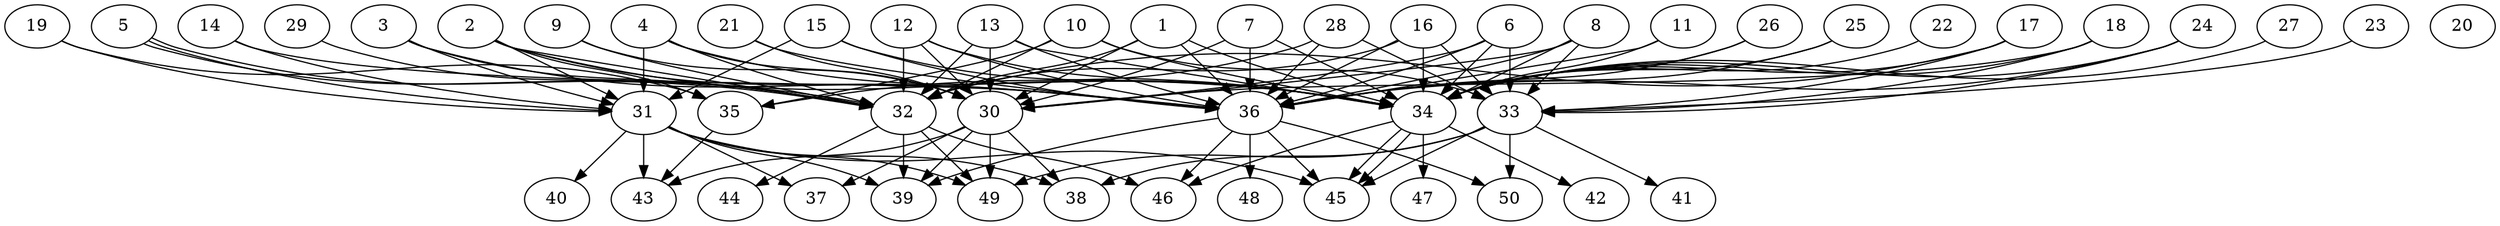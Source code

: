 // DAG (tier=3-complex, mode=data, n=50, ccr=0.505, fat=0.744, density=0.664, regular=0.292, jump=0.226, mindata=4194304, maxdata=33554432)
// DAG automatically generated by daggen at Sun Aug 24 16:33:35 2025
// /home/ermia/Project/Environments/daggen/bin/daggen --dot --ccr 0.505 --fat 0.744 --regular 0.292 --density 0.664 --jump 0.226 --mindata 4194304 --maxdata 33554432 -n 50 
digraph G {
  1 [size="4280886228349731840", alpha="0.08", expect_size="2140443114174865920"]
  1 -> 30 [size ="1769304471109632"]
  1 -> 32 [size ="1769304471109632"]
  1 -> 34 [size ="1769304471109632"]
  1 -> 36 [size ="1769304471109632"]
  2 [size="5016715450761466880", alpha="0.16", expect_size="2508357725380733440"]
  2 -> 31 [size ="2011204469915648"]
  2 -> 32 [size ="2011204469915648"]
  2 -> 34 [size ="2011204469915648"]
  2 -> 35 [size ="2011204469915648"]
  2 -> 36 [size ="2011204469915648"]
  3 [size="232694083126488736", alpha="0.17", expect_size="116347041563244368"]
  3 -> 31 [size ="6362815212290048"]
  3 -> 32 [size ="6362815212290048"]
  3 -> 36 [size ="6362815212290048"]
  4 [size="16093490230199012", alpha="0.07", expect_size="8046745115099506"]
  4 -> 30 [size ="336016103702528"]
  4 -> 31 [size ="336016103702528"]
  4 -> 32 [size ="336016103702528"]
  4 -> 34 [size ="336016103702528"]
  5 [size="111187331956955936", alpha="0.05", expect_size="55593665978477968"]
  5 -> 31 [size ="2004974619852800"]
  5 -> 32 [size ="2004974619852800"]
  5 -> 32 [size ="2004974619852800"]
  6 [size="27523475064167071744000", alpha="0.16", expect_size="13761737532083535872000"]
  6 -> 30 [size ="7292764081356800"]
  6 -> 33 [size ="7292764081356800"]
  6 -> 34 [size ="7292764081356800"]
  6 -> 36 [size ="7292764081356800"]
  7 [size="82994262469552592", alpha="0.04", expect_size="41497131234776296"]
  7 -> 30 [size ="4369536392364032"]
  7 -> 34 [size ="4369536392364032"]
  7 -> 36 [size ="4369536392364032"]
  8 [size="27590454851419156", alpha="0.10", expect_size="13795227425709578"]
  8 -> 30 [size ="560204529795072"]
  8 -> 33 [size ="560204529795072"]
  8 -> 34 [size ="560204529795072"]
  8 -> 36 [size ="560204529795072"]
  9 [size="6738075122592120832000", alpha="0.18", expect_size="3369037561296060416000"]
  9 -> 30 [size ="2853955646259200"]
  9 -> 32 [size ="2853955646259200"]
  10 [size="8360087450059538432000", alpha="0.07", expect_size="4180043725029769216000"]
  10 -> 32 [size ="3295317013299200"]
  10 -> 33 [size ="3295317013299200"]
  10 -> 34 [size ="3295317013299200"]
  10 -> 35 [size ="3295317013299200"]
  11 [size="16562255275688546304", alpha="0.01", expect_size="8281127637844273152"]
  11 -> 34 [size ="8771270258720768"]
  11 -> 36 [size ="8771270258720768"]
  12 [size="1096095701462738560", alpha="0.13", expect_size="548047850731369280"]
  12 -> 30 [size ="1034305434288128"]
  12 -> 32 [size ="1034305434288128"]
  12 -> 34 [size ="1034305434288128"]
  12 -> 36 [size ="1034305434288128"]
  13 [size="7899100084923451", alpha="0.20", expect_size="3949550042461725"]
  13 -> 30 [size ="434744651153408"]
  13 -> 32 [size ="434744651153408"]
  13 -> 34 [size ="434744651153408"]
  13 -> 36 [size ="434744651153408"]
  14 [size="6988842185693274112", alpha="0.11", expect_size="3494421092846637056"]
  14 -> 31 [size ="7618859003543552"]
  14 -> 36 [size ="7618859003543552"]
  15 [size="61796215816440920", alpha="0.10", expect_size="30898107908220460"]
  15 -> 31 [size ="1904335558541312"]
  15 -> 34 [size ="1904335558541312"]
  15 -> 36 [size ="1904335558541312"]
  16 [size="799046481435554742272", alpha="0.13", expect_size="399523240717777371136"]
  16 -> 32 [size ="688871180337152"]
  16 -> 33 [size ="688871180337152"]
  16 -> 34 [size ="688871180337152"]
  16 -> 36 [size ="688871180337152"]
  17 [size="27283677998807932", alpha="0.13", expect_size="13641838999403966"]
  17 -> 32 [size ="459484333867008"]
  17 -> 33 [size ="459484333867008"]
  17 -> 34 [size ="459484333867008"]
  18 [size="3877446418797441318912", alpha="0.08", expect_size="1938723209398720659456"]
  18 -> 30 [size ="1974485083226112"]
  18 -> 33 [size ="1974485083226112"]
  18 -> 34 [size ="1974485083226112"]
  19 [size="136901684965320800", alpha="0.01", expect_size="68450842482660400"]
  19 -> 31 [size ="5956436882358272"]
  19 -> 35 [size ="5956436882358272"]
  20 [size="8542016705880317952", alpha="0.13", expect_size="4271008352940158976"]
  21 [size="473599591727314496", alpha="0.19", expect_size="236799795863657248"]
  21 -> 30 [size ="260910279032832"]
  21 -> 36 [size ="260910279032832"]
  22 [size="180630219080695968", alpha="0.03", expect_size="90315109540347984"]
  22 -> 34 [size ="5690345337651200"]
  23 [size="172396377901782080", alpha="0.01", expect_size="86198188950891040"]
  23 -> 33 [size ="6943841743536128"]
  24 [size="10206473774567389184", alpha="0.15", expect_size="5103236887283694592"]
  24 -> 33 [size ="4396380944596992"]
  24 -> 34 [size ="4396380944596992"]
  24 -> 36 [size ="4396380944596992"]
  25 [size="95089140208705520", alpha="0.00", expect_size="47544570104352760"]
  25 -> 34 [size ="4026567751630848"]
  25 -> 36 [size ="4026567751630848"]
  26 [size="107237418881560944", alpha="0.06", expect_size="53618709440780472"]
  26 -> 34 [size ="3153231978954752"]
  26 -> 36 [size ="3153231978954752"]
  27 [size="14167823256418908160", alpha="0.05", expect_size="7083911628209454080"]
  27 -> 34 [size ="5278171343618048"]
  28 [size="45495002898278704", alpha="0.15", expect_size="22747501449139352"]
  28 -> 33 [size ="4909050990952448"]
  28 -> 35 [size ="4909050990952448"]
  28 -> 36 [size ="4909050990952448"]
  29 [size="7000838883881625600", alpha="0.07", expect_size="3500419441940812800"]
  29 -> 32 [size ="3824432690757632"]
  30 [size="8687589060951527424", alpha="0.16", expect_size="4343794530475763712"]
  30 -> 37 [size ="8258193465540608"]
  30 -> 38 [size ="8258193465540608"]
  30 -> 39 [size ="8258193465540608"]
  30 -> 43 [size ="8258193465540608"]
  30 -> 49 [size ="8258193465540608"]
  31 [size="7858000544437108736000", alpha="0.04", expect_size="3929000272218554368000"]
  31 -> 37 [size ="3162020564172800"]
  31 -> 38 [size ="3162020564172800"]
  31 -> 39 [size ="3162020564172800"]
  31 -> 40 [size ="3162020564172800"]
  31 -> 43 [size ="3162020564172800"]
  31 -> 45 [size ="3162020564172800"]
  31 -> 49 [size ="3162020564172800"]
  32 [size="14328105255977990144", alpha="0.10", expect_size="7164052627988995072"]
  32 -> 39 [size ="7391536845160448"]
  32 -> 44 [size ="7391536845160448"]
  32 -> 46 [size ="7391536845160448"]
  32 -> 49 [size ="7391536845160448"]
  33 [size="9790517540488017920", alpha="0.07", expect_size="4895258770244008960"]
  33 -> 38 [size ="6556953463488512"]
  33 -> 41 [size ="6556953463488512"]
  33 -> 45 [size ="6556953463488512"]
  33 -> 49 [size ="6556953463488512"]
  33 -> 50 [size ="6556953463488512"]
  34 [size="411832485373040192", alpha="0.12", expect_size="205916242686520096"]
  34 -> 42 [size ="6932261840617472"]
  34 -> 45 [size ="6932261840617472"]
  34 -> 45 [size ="6932261840617472"]
  34 -> 46 [size ="6932261840617472"]
  34 -> 47 [size ="6932261840617472"]
  35 [size="55019933019452184", alpha="0.09", expect_size="27509966509726092"]
  35 -> 43 [size ="5482536029388800"]
  36 [size="208094363527069827072", alpha="0.13", expect_size="104047181763534913536"]
  36 -> 39 [size ="280929188708352"]
  36 -> 45 [size ="280929188708352"]
  36 -> 46 [size ="280929188708352"]
  36 -> 48 [size ="280929188708352"]
  36 -> 50 [size ="280929188708352"]
  37 [size="71897265526984960", alpha="0.05", expect_size="35948632763492480"]
  38 [size="625788119887063810048", alpha="0.14", expect_size="312894059943531905024"]
  39 [size="304500787232348288", alpha="0.12", expect_size="152250393616174144"]
  40 [size="5000912816832512000000", alpha="0.05", expect_size="2500456408416256000000"]
  41 [size="2017043403793353728", alpha="0.02", expect_size="1008521701896676864"]
  42 [size="9718360695526916096000", alpha="0.07", expect_size="4859180347763458048000"]
  43 [size="3204840185501065412608", alpha="0.08", expect_size="1602420092750532706304"]
  44 [size="78531048432265536", alpha="0.11", expect_size="39265524216132768"]
  45 [size="5220567046662400000", alpha="0.01", expect_size="2610283523331200000"]
  46 [size="12669517171284827439104", alpha="0.08", expect_size="6334758585642413719552"]
  47 [size="211213936736451712", alpha="0.03", expect_size="105606968368225856"]
  48 [size="1809504480202204160", alpha="0.13", expect_size="904752240101102080"]
  49 [size="3583316537271361536", alpha="0.08", expect_size="1791658268635680768"]
  50 [size="3725558925758411309056", alpha="0.15", expect_size="1862779462879205654528"]
}
